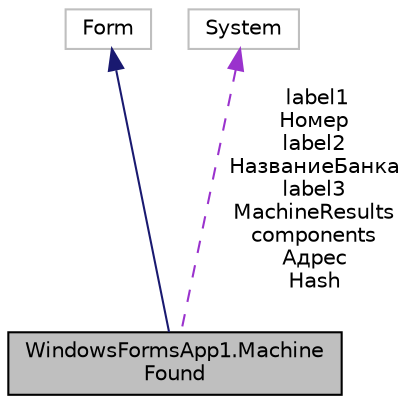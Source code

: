 digraph "WindowsFormsApp1.MachineFound"
{
 // LATEX_PDF_SIZE
  edge [fontname="Helvetica",fontsize="10",labelfontname="Helvetica",labelfontsize="10"];
  node [fontname="Helvetica",fontsize="10",shape=record];
  Node1 [label="WindowsFormsApp1.Machine\lFound",height=0.2,width=0.4,color="black", fillcolor="grey75", style="filled", fontcolor="black",tooltip=" "];
  Node2 -> Node1 [dir="back",color="midnightblue",fontsize="10",style="solid"];
  Node2 [label="Form",height=0.2,width=0.4,color="grey75", fillcolor="white", style="filled",tooltip=" "];
  Node3 -> Node1 [dir="back",color="darkorchid3",fontsize="10",style="dashed",label=" label1\nНомер\nlabel2\nНазваниеБанка\nlabel3\nMachineResults\ncomponents\nАдрес\nHash" ];
  Node3 [label="System",height=0.2,width=0.4,color="grey75", fillcolor="white", style="filled",tooltip=" "];
}
